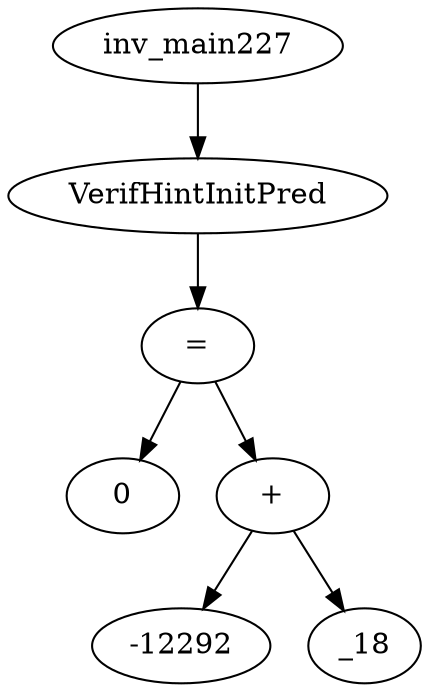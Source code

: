 digraph dag {
0 [label="inv_main227"];
1 [label="VerifHintInitPred"];
2 [label="="];
3 [label="0"];
4 [label="+"];
5 [label="-12292"];
6 [label="_18"];
0->1
1->2
2->4
2 -> 3
4->6
4 -> 5
}
